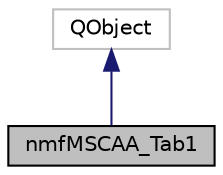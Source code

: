 digraph "nmfMSCAA_Tab1"
{
 // LATEX_PDF_SIZE
  edge [fontname="Helvetica",fontsize="10",labelfontname="Helvetica",labelfontsize="10"];
  node [fontname="Helvetica",fontsize="10",shape=record];
  Node1 [label="nmfMSCAA_Tab1",height=0.2,width=0.4,color="black", fillcolor="grey75", style="filled", fontcolor="black",tooltip="The class containing the interactions for the 1st MSCAA tabbed pane."];
  Node2 -> Node1 [dir="back",color="midnightblue",fontsize="10",style="solid",fontname="Helvetica"];
  Node2 [label="QObject",height=0.2,width=0.4,color="grey75", fillcolor="white", style="filled",tooltip=" "];
}
